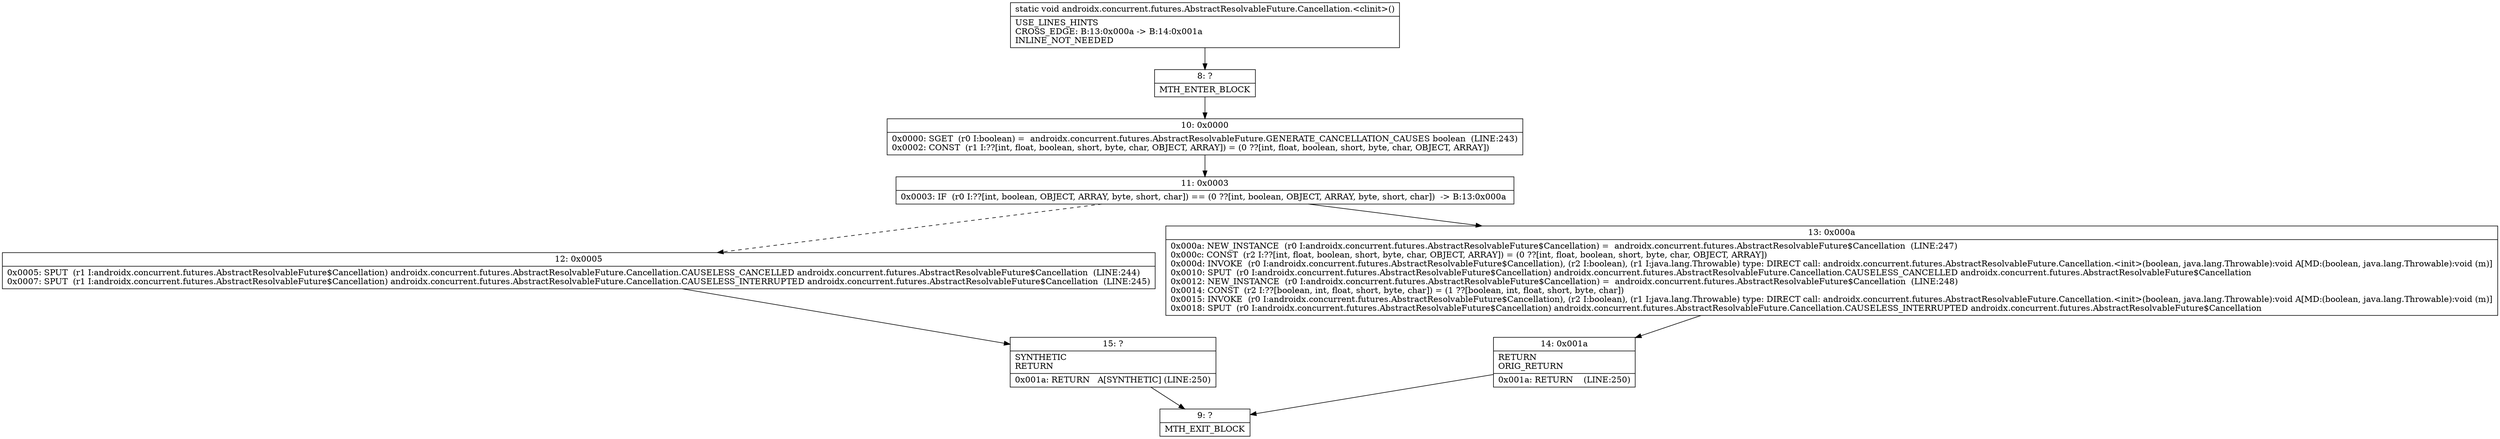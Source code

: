 digraph "CFG forandroidx.concurrent.futures.AbstractResolvableFuture.Cancellation.\<clinit\>()V" {
Node_8 [shape=record,label="{8\:\ ?|MTH_ENTER_BLOCK\l}"];
Node_10 [shape=record,label="{10\:\ 0x0000|0x0000: SGET  (r0 I:boolean) =  androidx.concurrent.futures.AbstractResolvableFuture.GENERATE_CANCELLATION_CAUSES boolean  (LINE:243)\l0x0002: CONST  (r1 I:??[int, float, boolean, short, byte, char, OBJECT, ARRAY]) = (0 ??[int, float, boolean, short, byte, char, OBJECT, ARRAY]) \l}"];
Node_11 [shape=record,label="{11\:\ 0x0003|0x0003: IF  (r0 I:??[int, boolean, OBJECT, ARRAY, byte, short, char]) == (0 ??[int, boolean, OBJECT, ARRAY, byte, short, char])  \-\> B:13:0x000a \l}"];
Node_12 [shape=record,label="{12\:\ 0x0005|0x0005: SPUT  (r1 I:androidx.concurrent.futures.AbstractResolvableFuture$Cancellation) androidx.concurrent.futures.AbstractResolvableFuture.Cancellation.CAUSELESS_CANCELLED androidx.concurrent.futures.AbstractResolvableFuture$Cancellation  (LINE:244)\l0x0007: SPUT  (r1 I:androidx.concurrent.futures.AbstractResolvableFuture$Cancellation) androidx.concurrent.futures.AbstractResolvableFuture.Cancellation.CAUSELESS_INTERRUPTED androidx.concurrent.futures.AbstractResolvableFuture$Cancellation  (LINE:245)\l}"];
Node_15 [shape=record,label="{15\:\ ?|SYNTHETIC\lRETURN\l|0x001a: RETURN   A[SYNTHETIC] (LINE:250)\l}"];
Node_9 [shape=record,label="{9\:\ ?|MTH_EXIT_BLOCK\l}"];
Node_13 [shape=record,label="{13\:\ 0x000a|0x000a: NEW_INSTANCE  (r0 I:androidx.concurrent.futures.AbstractResolvableFuture$Cancellation) =  androidx.concurrent.futures.AbstractResolvableFuture$Cancellation  (LINE:247)\l0x000c: CONST  (r2 I:??[int, float, boolean, short, byte, char, OBJECT, ARRAY]) = (0 ??[int, float, boolean, short, byte, char, OBJECT, ARRAY]) \l0x000d: INVOKE  (r0 I:androidx.concurrent.futures.AbstractResolvableFuture$Cancellation), (r2 I:boolean), (r1 I:java.lang.Throwable) type: DIRECT call: androidx.concurrent.futures.AbstractResolvableFuture.Cancellation.\<init\>(boolean, java.lang.Throwable):void A[MD:(boolean, java.lang.Throwable):void (m)]\l0x0010: SPUT  (r0 I:androidx.concurrent.futures.AbstractResolvableFuture$Cancellation) androidx.concurrent.futures.AbstractResolvableFuture.Cancellation.CAUSELESS_CANCELLED androidx.concurrent.futures.AbstractResolvableFuture$Cancellation \l0x0012: NEW_INSTANCE  (r0 I:androidx.concurrent.futures.AbstractResolvableFuture$Cancellation) =  androidx.concurrent.futures.AbstractResolvableFuture$Cancellation  (LINE:248)\l0x0014: CONST  (r2 I:??[boolean, int, float, short, byte, char]) = (1 ??[boolean, int, float, short, byte, char]) \l0x0015: INVOKE  (r0 I:androidx.concurrent.futures.AbstractResolvableFuture$Cancellation), (r2 I:boolean), (r1 I:java.lang.Throwable) type: DIRECT call: androidx.concurrent.futures.AbstractResolvableFuture.Cancellation.\<init\>(boolean, java.lang.Throwable):void A[MD:(boolean, java.lang.Throwable):void (m)]\l0x0018: SPUT  (r0 I:androidx.concurrent.futures.AbstractResolvableFuture$Cancellation) androidx.concurrent.futures.AbstractResolvableFuture.Cancellation.CAUSELESS_INTERRUPTED androidx.concurrent.futures.AbstractResolvableFuture$Cancellation \l}"];
Node_14 [shape=record,label="{14\:\ 0x001a|RETURN\lORIG_RETURN\l|0x001a: RETURN    (LINE:250)\l}"];
MethodNode[shape=record,label="{static void androidx.concurrent.futures.AbstractResolvableFuture.Cancellation.\<clinit\>()  | USE_LINES_HINTS\lCROSS_EDGE: B:13:0x000a \-\> B:14:0x001a\lINLINE_NOT_NEEDED\l}"];
MethodNode -> Node_8;Node_8 -> Node_10;
Node_10 -> Node_11;
Node_11 -> Node_12[style=dashed];
Node_11 -> Node_13;
Node_12 -> Node_15;
Node_15 -> Node_9;
Node_13 -> Node_14;
Node_14 -> Node_9;
}


